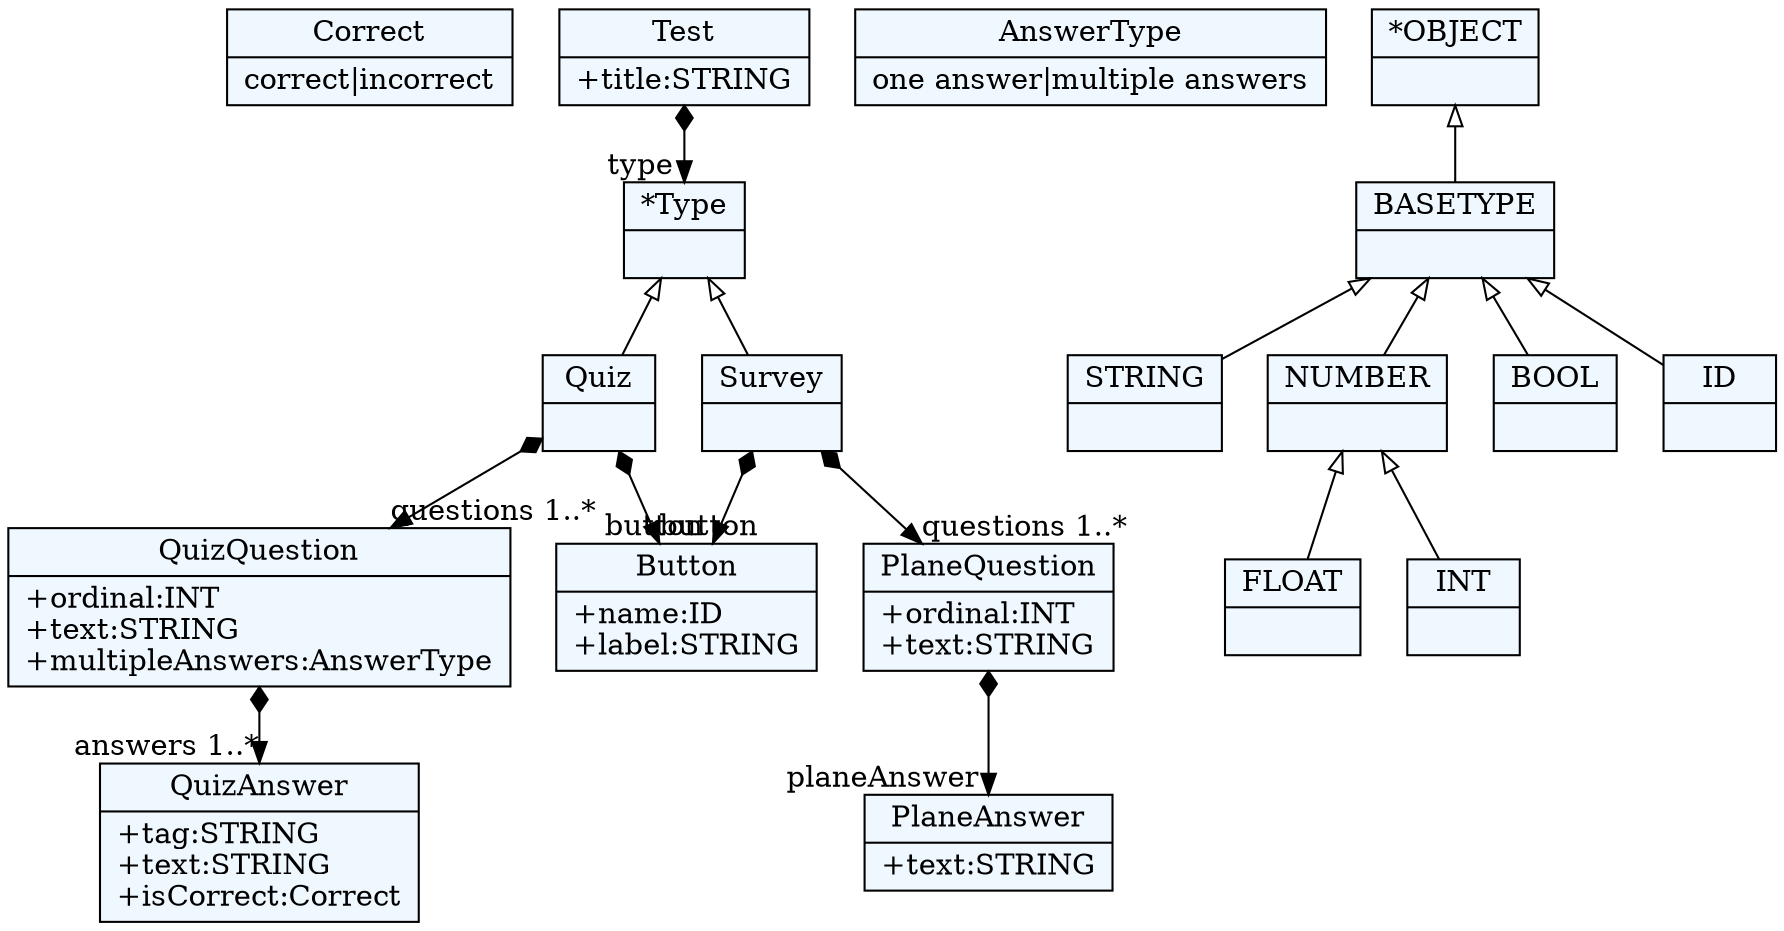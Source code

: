 
    digraph xtext {
    fontname = "Bitstream Vera Sans"
    fontsize = 8
    node[
        shape=record,
        style=filled,
        fillcolor=aliceblue
    ]
    nodesep = 0.3
    edge[dir=black,arrowtail=empty]


39772760[ label="{Correct|correct\|incorrect}"]

40108936[ label="{*Type|}"]
40108936 -> 39930504 [dir=back]
40108936 -> 39959240 [dir=back]

39930504 -> 39899768[arrowtail=diamond, dir=both, headlabel="questions 1..*"]
39930504 -> 40204968[arrowtail=diamond, dir=both, headlabel="button "]
39930504[ label="{Quiz|}"]

40204968[ label="{Button|+name:ID\l+label:STRING\l}"]

40199880[ label="{PlaneAnswer|+text:STRING\l}"]

39959240 -> 39524968[arrowtail=diamond, dir=both, headlabel="questions 1..*"]
39959240 -> 40204968[arrowtail=diamond, dir=both, headlabel="button "]
39959240[ label="{Survey|}"]

39899768 -> 39984952[arrowtail=diamond, dir=both, headlabel="answers 1..*"]
39899768[ label="{QuizQuestion|+ordinal:INT\l+text:STRING\l+multipleAnswers:AnswerType\l}"]

39984952[ label="{QuizAnswer|+tag:STRING\l+text:STRING\l+isCorrect:Correct\l}"]

40090328 -> 40108936[arrowtail=diamond, dir=both, headlabel="type "]
40090328[ label="{Test|+title:STRING\l}"]

39524968 -> 40199880[arrowtail=diamond, dir=both, headlabel="planeAnswer "]
39524968[ label="{PlaneQuestion|+ordinal:INT\l+text:STRING\l}"]

40000920[ label="{AnswerType|one answer\|multiple answers}"]

40082056[ label="{STRING|}"]

39612584[ label="{FLOAT|}"]

40120472[ label="{NUMBER|}"]
40120472 -> 39612584 [dir=back]
40120472 -> 39957256 [dir=back]

39957256[ label="{INT|}"]

39787144[ label="{*OBJECT|}"]
39787144 -> 39865608 [dir=back]

39865608[ label="{BASETYPE|}"]
39865608 -> 40120472 [dir=back]
39865608 -> 39854776 [dir=back]
39865608 -> 39531896 [dir=back]
39865608 -> 40082056 [dir=back]

39854776[ label="{BOOL|}"]

39531896[ label="{ID|}"]


}
